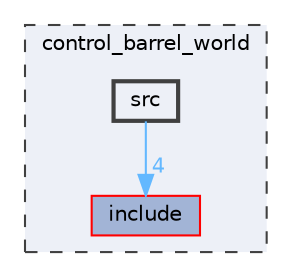 digraph "control_barrel_world/src"
{
 // LATEX_PDF_SIZE
  bgcolor="transparent";
  edge [fontname=Helvetica,fontsize=10,labelfontname=Helvetica,labelfontsize=10];
  node [fontname=Helvetica,fontsize=10,shape=box,height=0.2,width=0.4];
  compound=true
  subgraph clusterdir_c0fdb07ea2eec7dc50197bf9b53b8925 {
    graph [ bgcolor="#edf0f7", pencolor="grey25", label="control_barrel_world", fontname=Helvetica,fontsize=10 style="filled,dashed", URL="dir_c0fdb07ea2eec7dc50197bf9b53b8925.html",tooltip=""]
  dir_a83475934f5c98a12825c4d4d97d06b8 [label="include", fillcolor="#a2b4d6", color="red", style="filled", URL="dir_a83475934f5c98a12825c4d4d97d06b8.html",tooltip=""];
  dir_16b1a051ebe1875be0f020e48ca6ae03 [label="src", fillcolor="#edf0f7", color="grey25", style="filled,bold", URL="dir_16b1a051ebe1875be0f020e48ca6ae03.html",tooltip=""];
  }
  dir_16b1a051ebe1875be0f020e48ca6ae03->dir_a83475934f5c98a12825c4d4d97d06b8 [headlabel="4", labeldistance=1.5 headhref="dir_000006_000002.html" href="dir_000006_000002.html" color="steelblue1" fontcolor="steelblue1"];
}
